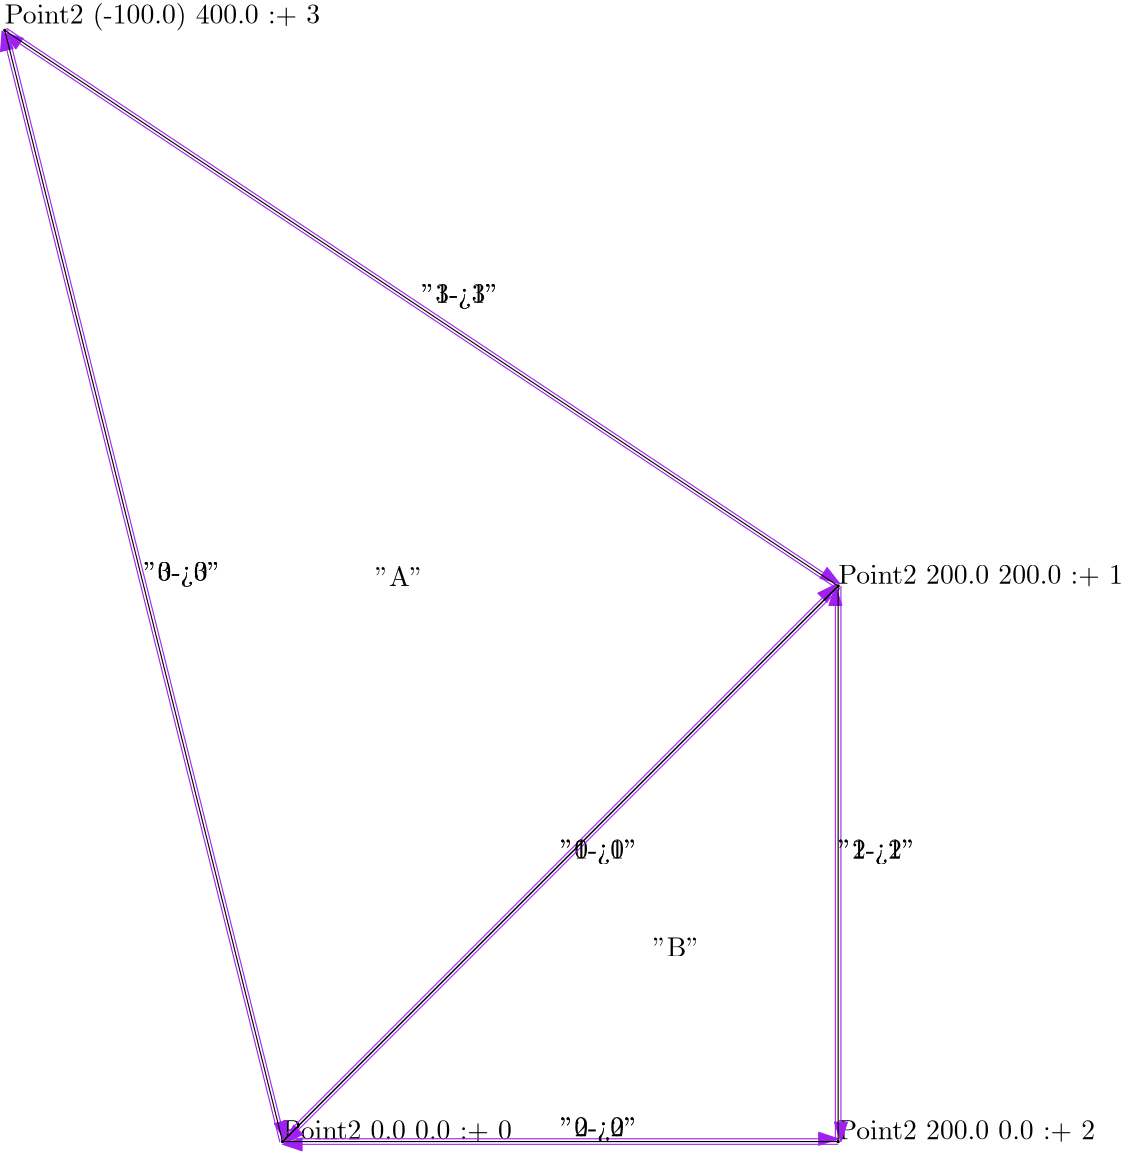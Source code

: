 <?xml version="1.0" encoding="UTF-8"?>
<ipe version="70005" creator="HGeometry"><ipestyle name="basic">
<color name="red" value="1 0 0"/>
<color name="green" value="0 1 0"/>
<color name="blue" value="0 0 1"/>
<color name="yellow" value="1 1 0"/>
<color name="orange" value="1 0.647 0"/>
<color name="gold" value="1 0.843 0"/>
<color name="purple" value="0.627 0.125 0.941"/>
<color name="gray" value="0.745 0.745 0.745"/>
<color name="brown" value="0.647 0.165 0.165"/>
<color name="navy" value="0 0 0.502"/>
<color name="pink" value="1 0.753 0.796"/>
<color name="seagreen" value="0.18 0.545 0.341"/>
<color name="turquoise" value="0.251 0.878 0.816"/>
<color name="violet" value="0.933 0.51 0.933"/>
<color name="darkblue" value="0 0 0.545"/>
<color name="darkcyan" value="0 0.545 0.545"/>
<color name="darkgray" value="0.663 0.663 0.663"/>
<color name="darkgreen" value="0 0.392 0"/>
<color name="darkmagenta" value="0.545 0 0.545"/>
<color name="darkorange" value="1 0.549 0"/>
<color name="darkred" value="0.545 0 0"/>
<color name="lightblue" value="0.678 0.847 0.902"/>
<color name="lightcyan" value="0.878 1 1"/>
<color name="lightgray" value="0.827 0.827 0.827"/>
<color name="lightgreen" value="0.565 0.933 0.565"/>
<color name="lightyellow" value="1 1 0.878"/>
<dashstyle name="dashed" value="[4] 0"/>
<dashstyle name="dotted" value="[1 3] 0"/>
<dashstyle name="dash dotted" value="[4 2 1 2] 0"/>
<dashstyle name="dash dot dotted" value="[4 2 1 2 1 2] 0"/>
<pen name="heavier" value="0.8"/>
<pen name="fat" value="1.2"/>
<pen name="ultrafat" value="2"/>
<textsize name="large" value="\large"/>
<textsize name="Large" value="\Large"/>
<textsize name="LARGE" value="\LARGE"/>
<textsize name="huge" value="\huge"/>
<textsize name="Huge" value="\Huge"/>
<textsize name="small" value="\small"/>
<textsize name="footnote" value="\footnotesize"/>
<textsize name="tiny" value="\tiny"/>
<symbolsize name="small" value="2"/>
<symbolsize name="tiny" value="1.1"/>
<symbolsize name="large" value="5"/>
<arrowsize name="small" value="5"/>
<arrowsize name="tiny" value="3"/>
<arrowsize name="large" value="10"/>
<gridsize name="4 pts" value="4"/>
<gridsize name="8 pts (~3 mm)" value="8"/>
<gridsize name="16 pts (~6 mm)" value="16"/>
<gridsize name="32 pts (~12 mm)" value="32"/>
<gridsize name="10 pts (~3.5 mm)" value="10"/>
<gridsize name="20 pts (~7 mm)" value="20"/>
<gridsize name="14 pts (~5 mm)" value="14"/>
<gridsize name="28 pts (~10 mm)" value="28"/>
<gridsize name="56 pts (~20 mm)" value="56"/>
<anglesize name="90 deg" value="90"/>
<anglesize name="60 deg" value="60"/>
<anglesize name="45 deg" value="45"/>
<anglesize name="30 deg" value="30"/>
<anglesize name="22.5 deg" value="22.5"/>
<symbol name="mark/circle(sx)" transformations="translations">
<path fill="sym-stroke">
0.6 0 0 0.6 0 0 e 0.4 0 0 0.4 0 0 e
</path></symbol>
<symbol name="mark/disk(sx)" transformations="translations">
<path fill="sym-stroke">
0.6 0 0 0.6 0 0 e
</path></symbol>
<symbol name="mark/fdisk(sfx)" transformations="translations">
<group><path fill="sym-fill">
0.5 0 0 0.5 0 0 e
</path><path fill="sym-stroke" fillrule="eofill">
0.6 0 0 0.6 0 0 e 0.4 0 0 0.4 0 0 e
</path></group></symbol>
<symbol name="mark/box(sx)" transformations="translations">
<path fill="sym-stroke" fillrule="eofill">
-0.6 -0.6 m 0.6 -0.6 l 0.6 0.6 l -0.6 0.6 l h
-0.4 -0.4 m 0.4 -0.4 l 0.4 0.4 l -0.4 0.4 l h</path></symbol>
<symbol name="mark/square(sx)" transformations="translations">
<path fill="sym-stroke">
-0.6 -0.6 m 0.6 -0.6 l 0.6 0.6 l -0.6 0.6 l h</path></symbol>
<symbol name="mark/fsquare(sfx)" transformations="translations">
<group><path fill="sym-fill">
-0.5 -0.5 m 0.5 -0.5 l 0.5 0.5 l -0.5 0.5 l h</path>
<path fill="sym-stroke" fillrule="eofill">
-0.6 -0.6 m 0.6 -0.6 l 0.6 0.6 l -0.6 0.6 l h
-0.4 -0.4 m 0.4 -0.4 l 0.4 0.4 l -0.4 0.4 l h</path></group></symbol>
<symbol name="mark/cross(sx)" transformations="translations">
<group><path fill="sym-stroke">
-0.43 -0.57 m 0.57 0.43 l 0.43 0.57 l -0.57 -0.43 l h</path>
<path fill="sym-stroke">
-0.43 0.57 m 0.57 -0.43 l 0.43 -0.57 l -0.57 0.43 l h</path>
</group></symbol>
<symbol name="arrow/arc(spx)">
<path pen="sym-pen" stroke="sym-stroke" fill="sym-stroke">
0 0 m -1.0 0.333 l -1.0 -0.333 l h</path></symbol>
<symbol name="arrow/farc(spx)">
<path pen="sym-pen" stroke="sym-stroke" fill="white">
0 0 m -1.0 0.333 l -1.0 -0.333 l h</path></symbol>
<symbol name="arrow/ptarc(spx)">
<path pen="sym-pen" stroke="sym-stroke" fill="sym-stroke">
0 0 m -1.0 0.333 l -0.8 0 l -1.0 -0.333 l h</path></symbol>
<symbol name="arrow/fptarc(spx)">
<path pen="sym-pen" stroke="sym-stroke" fill="white">
0 0 m -1.0 0.333 l -0.8 0 l -1.0 -0.333 l h</path></symbol>
<symbol name="arrow/fnormal(spx)">
<path pen="sym-pen" stroke="sym-stroke" fill="white">
0 0 m -1.0 0.333 l -1.0 -0.333 l h</path></symbol>
<symbol name="arrow/pointed(spx)">
<path pen="sym-pen" stroke="sym-stroke" fill="sym-stroke">
0 0 m -1.0 0.333 l -0.8 0 l -1.0 -0.333 l h</path></symbol>
<symbol name="arrow/fpointed(spx)">
<path pen="sym-pen" stroke="sym-stroke" fill="white">
0 0 m -1.0 0.333 l -0.8 0 l -1.0 -0.333 l h</path></symbol>
<symbol name="arrow/linear(spx)">
<path pen="sym-pen" stroke="sym-stroke">
-1.0 0.333 m 0 0 l -1.0 -0.333 l</path></symbol>
<symbol name="arrow/fdouble(spx)">
<path pen="sym-pen" stroke="sym-stroke" fill="white">
0 0 m -1.0 0.333 l -1.0 -0.333 l h
-1 0 m -2.0 0.333 l -2.0 -0.333 l h
</path></symbol>
<symbol name="arrow/double(spx)">
<path pen="sym-pen" stroke="sym-stroke" fill="sym-stroke">
0 0 m -1.0 0.333 l -1.0 -0.333 l h
-1 0 m -2.0 0.333 l -2.0 -0.333 l h
</path></symbol>
<tiling name="falling" angle="-60" width="1" step="4"/>
<tiling name="rising" angle="30" width="1" step="4"/>
<textstyle name="center" begin="\begin{center}" end="\end{center}"/>
<textstyle name="itemize" begin="\begin{itemize}" end="\end{itemize}"/>
<textstyle name="item" begin="\begin{itemize}\item{}" end="\end{itemize}"/>
</ipestyle><page><layer name="alpha"/><layer name="dartLabel"/><layer name="darts"/><layer name="face"/><layer name="faceLabel"/><layer name="vertex"/><layer name="vertexLabel"/><view layers="alpha dartLabel darts face faceLabel vertex vertexLabel" active="alpha"/><use layer="vertex" pos="0.0 0.0" name="mark/disk(sx)"/><text layer="vertexLabel" pos="0.0 0.0" type="label">Point2 0.0 0.0 :+ 0</text><use layer="vertex" pos="200.0 200.0" name="mark/disk(sx)"/><text layer="vertexLabel" pos="200.0 200.0" type="label">Point2 200.0 200.0 :+ 1</text><use layer="vertex" pos="200.0 0.0" name="mark/disk(sx)"/><text layer="vertexLabel" pos="200.0 0.0" type="label">Point2 200.0 0.0 :+ 2</text><use layer="vertex" pos="-100.0 400.0" name="mark/disk(sx)"/><text layer="vertexLabel" pos="-100.0 400.0" type="label">Point2 (-100.0) 400.0 :+ 3</text><path layer="darts" stroke="purple" arrow="normal/normal">0.0 1.0 m
200.0 1.0 l
</path><text layer="dartLabel" pos="100.0 0.0" type="label">&quot;0-&gt;2&quot;</text><path layer="darts" stroke="purple" arrow="normal/normal">200.0 -1.0 m
0.0 -1.0 l
</path><text layer="dartLabel" pos="100.0 0.0" type="label">&quot;2-&gt;0&quot;</text><path layer="darts" stroke="purple" arrow="normal/normal">-0.7071067811865476 0.7071067811865476 m
199.29289321881345 200.70710678118655 l
</path><text layer="dartLabel" pos="100.0 100.0" type="label">&quot;0-&gt;1&quot;</text><path layer="darts" stroke="purple" arrow="normal/normal">200.70710678118655 199.29289321881345 m
0.7071067811865476 -0.7071067811865476 l
</path><text layer="dartLabel" pos="100.0 100.0" type="label">&quot;1-&gt;0&quot;</text><path layer="darts" stroke="purple" arrow="normal/normal">-0.9701425001453318 -0.24253562503633294 m
-100.97014250014533 399.75746437496366 l
</path><text layer="dartLabel" pos="-50.0 200.0" type="label">&quot;0-&gt;3&quot;</text><path layer="darts" stroke="purple" arrow="normal/normal">-99.02985749985467 400.24253562503634 m
0.9701425001453318 0.24253562503633294 l
</path><text layer="dartLabel" pos="-50.0 200.0" type="label">&quot;3-&gt;0&quot;</text><path layer="darts" stroke="purple" arrow="normal/normal">199.44529980377476 199.16794970566215 m
-100.55470019622523 399.1679497056622 l
</path><text layer="dartLabel" pos="50.0 300.0" type="label">&quot;1-&gt;3&quot;</text><path layer="darts" stroke="purple" arrow="normal/normal">-99.44529980377477 400.8320502943378 m
200.55470019622524 200.83205029433785 l
</path><text layer="dartLabel" pos="50.0 300.0" type="label">&quot;3-&gt;1&quot;</text><path layer="darts" stroke="purple" arrow="normal/normal">201.0 200.0 m
201.0 0.0 l
</path><text layer="dartLabel" pos="200.0 100.0" type="label">&quot;1-&gt;2&quot;</text><path layer="darts" stroke="purple" arrow="normal/normal">199.0 0.0 m
199.0 200.0 l
</path><text layer="dartLabel" pos="200.0 100.0" type="label">&quot;2-&gt;1&quot;</text><path layer="face">0.0 0.0 m
200.0 0.0 l
200.0 200.0 l
h
</path><text layer="faceLabel" pos="133.33333333333334 66.66666666666667" type="label">&quot;B&quot;</text><path layer="face">0.0 0.0 m
200.0 200.0 l
-100.0 400.0 l
h
</path><text layer="faceLabel" pos="33.333333333333336 200.0" type="label">&quot;A&quot;</text></page></ipe>